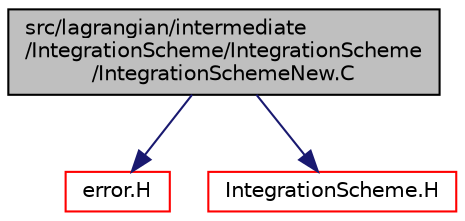 digraph "src/lagrangian/intermediate/IntegrationScheme/IntegrationScheme/IntegrationSchemeNew.C"
{
  bgcolor="transparent";
  edge [fontname="Helvetica",fontsize="10",labelfontname="Helvetica",labelfontsize="10"];
  node [fontname="Helvetica",fontsize="10",shape=record];
  Node1 [label="src/lagrangian/intermediate\l/IntegrationScheme/IntegrationScheme\l/IntegrationSchemeNew.C",height=0.2,width=0.4,color="black", fillcolor="grey75", style="filled", fontcolor="black"];
  Node1 -> Node2 [color="midnightblue",fontsize="10",style="solid",fontname="Helvetica"];
  Node2 [label="error.H",height=0.2,width=0.4,color="red",URL="$a07886.html"];
  Node1 -> Node3 [color="midnightblue",fontsize="10",style="solid",fontname="Helvetica"];
  Node3 [label="IntegrationScheme.H",height=0.2,width=0.4,color="red",URL="$a06646.html"];
}
